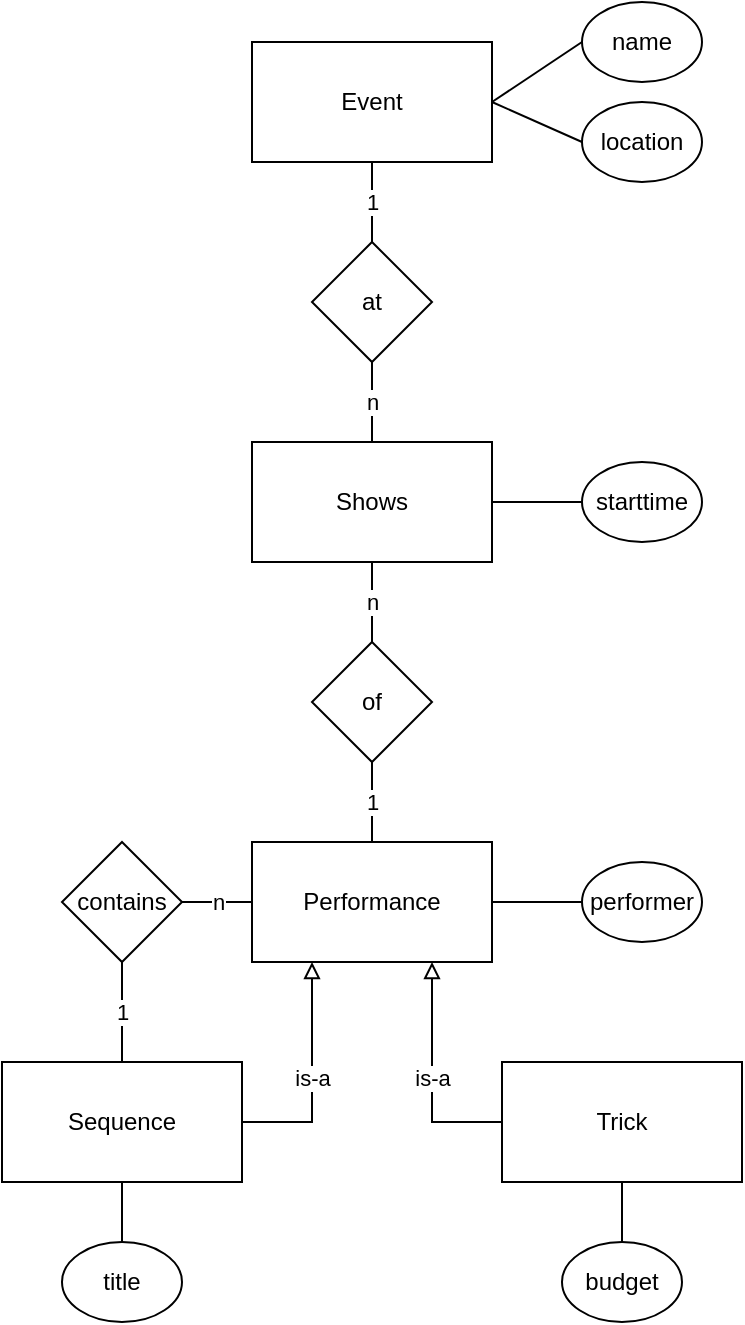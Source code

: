 <mxfile version="18.0.2" type="device"><diagram id="R2lEEEUBdFMjLlhIrx00" name="Page-1"><mxGraphModel dx="1051" dy="682" grid="1" gridSize="10" guides="1" tooltips="1" connect="1" arrows="1" fold="1" page="1" pageScale="1" pageWidth="850" pageHeight="1100" math="0" shadow="0" extFonts="Permanent Marker^https://fonts.googleapis.com/css?family=Permanent+Marker"><root><mxCell id="0"/><mxCell id="1" parent="0"/><mxCell id="LrZ6wzPJ0l4Ao6zBtygf-9" value="1" style="edgeStyle=orthogonalEdgeStyle;rounded=0;orthogonalLoop=1;jettySize=auto;html=1;endArrow=none;endFill=0;" edge="1" parent="1" source="LrZ6wzPJ0l4Ao6zBtygf-2" target="LrZ6wzPJ0l4Ao6zBtygf-5"><mxGeometry relative="1" as="geometry"/></mxCell><mxCell id="LrZ6wzPJ0l4Ao6zBtygf-2" value="Event" style="rounded=0;whiteSpace=wrap;html=1;" vertex="1" parent="1"><mxGeometry x="365" y="40" width="120" height="60" as="geometry"/></mxCell><mxCell id="LrZ6wzPJ0l4Ao6zBtygf-3" value="name" style="ellipse;whiteSpace=wrap;html=1;" vertex="1" parent="1"><mxGeometry x="530" y="20" width="60" height="40" as="geometry"/></mxCell><mxCell id="LrZ6wzPJ0l4Ao6zBtygf-4" value="location" style="ellipse;whiteSpace=wrap;html=1;" vertex="1" parent="1"><mxGeometry x="530" y="70" width="60" height="40" as="geometry"/></mxCell><mxCell id="LrZ6wzPJ0l4Ao6zBtygf-10" value="n" style="edgeStyle=orthogonalEdgeStyle;rounded=0;orthogonalLoop=1;jettySize=auto;html=1;endArrow=none;endFill=0;" edge="1" parent="1" source="LrZ6wzPJ0l4Ao6zBtygf-5" target="LrZ6wzPJ0l4Ao6zBtygf-6"><mxGeometry relative="1" as="geometry"/></mxCell><mxCell id="LrZ6wzPJ0l4Ao6zBtygf-5" value="at" style="rhombus;whiteSpace=wrap;html=1;" vertex="1" parent="1"><mxGeometry x="395" y="140" width="60" height="60" as="geometry"/></mxCell><mxCell id="LrZ6wzPJ0l4Ao6zBtygf-11" value="n" style="edgeStyle=orthogonalEdgeStyle;rounded=0;orthogonalLoop=1;jettySize=auto;html=1;endArrow=none;endFill=0;" edge="1" parent="1" source="LrZ6wzPJ0l4Ao6zBtygf-6" target="LrZ6wzPJ0l4Ao6zBtygf-7"><mxGeometry relative="1" as="geometry"/></mxCell><mxCell id="LrZ6wzPJ0l4Ao6zBtygf-6" value="Shows" style="rounded=0;whiteSpace=wrap;html=1;" vertex="1" parent="1"><mxGeometry x="365" y="240" width="120" height="60" as="geometry"/></mxCell><mxCell id="LrZ6wzPJ0l4Ao6zBtygf-12" value="1" style="edgeStyle=orthogonalEdgeStyle;rounded=0;orthogonalLoop=1;jettySize=auto;html=1;endArrow=none;endFill=0;" edge="1" parent="1" source="LrZ6wzPJ0l4Ao6zBtygf-7" target="LrZ6wzPJ0l4Ao6zBtygf-8"><mxGeometry relative="1" as="geometry"/></mxCell><mxCell id="LrZ6wzPJ0l4Ao6zBtygf-7" value="of" style="rhombus;whiteSpace=wrap;html=1;" vertex="1" parent="1"><mxGeometry x="395" y="340" width="60" height="60" as="geometry"/></mxCell><mxCell id="LrZ6wzPJ0l4Ao6zBtygf-8" value="Performance" style="rounded=0;whiteSpace=wrap;html=1;" vertex="1" parent="1"><mxGeometry x="365" y="440" width="120" height="60" as="geometry"/></mxCell><mxCell id="LrZ6wzPJ0l4Ao6zBtygf-16" value="" style="edgeStyle=orthogonalEdgeStyle;rounded=0;orthogonalLoop=1;jettySize=auto;html=1;endArrow=none;endFill=0;" edge="1" parent="1" source="LrZ6wzPJ0l4Ao6zBtygf-13" target="LrZ6wzPJ0l4Ao6zBtygf-6"><mxGeometry relative="1" as="geometry"/></mxCell><mxCell id="LrZ6wzPJ0l4Ao6zBtygf-13" value="starttime" style="ellipse;whiteSpace=wrap;html=1;" vertex="1" parent="1"><mxGeometry x="530" y="250" width="60" height="40" as="geometry"/></mxCell><mxCell id="LrZ6wzPJ0l4Ao6zBtygf-14" value="" style="endArrow=none;html=1;rounded=0;entryX=1;entryY=0.5;entryDx=0;entryDy=0;exitX=0;exitY=0.5;exitDx=0;exitDy=0;" edge="1" parent="1" source="LrZ6wzPJ0l4Ao6zBtygf-3" target="LrZ6wzPJ0l4Ao6zBtygf-2"><mxGeometry width="50" height="50" relative="1" as="geometry"><mxPoint x="370" y="350" as="sourcePoint"/><mxPoint x="420" y="300" as="targetPoint"/></mxGeometry></mxCell><mxCell id="LrZ6wzPJ0l4Ao6zBtygf-15" value="" style="endArrow=none;html=1;rounded=0;entryX=1;entryY=0.5;entryDx=0;entryDy=0;exitX=0;exitY=0.5;exitDx=0;exitDy=0;" edge="1" parent="1" source="LrZ6wzPJ0l4Ao6zBtygf-4" target="LrZ6wzPJ0l4Ao6zBtygf-2"><mxGeometry width="50" height="50" relative="1" as="geometry"><mxPoint x="540" y="50" as="sourcePoint"/><mxPoint x="495" y="80" as="targetPoint"/></mxGeometry></mxCell><mxCell id="LrZ6wzPJ0l4Ao6zBtygf-19" value="" style="edgeStyle=orthogonalEdgeStyle;rounded=0;orthogonalLoop=1;jettySize=auto;html=1;endArrow=none;endFill=0;" edge="1" parent="1" source="LrZ6wzPJ0l4Ao6zBtygf-18" target="LrZ6wzPJ0l4Ao6zBtygf-8"><mxGeometry relative="1" as="geometry"/></mxCell><mxCell id="LrZ6wzPJ0l4Ao6zBtygf-18" value="performer" style="ellipse;whiteSpace=wrap;html=1;" vertex="1" parent="1"><mxGeometry x="530" y="450" width="60" height="40" as="geometry"/></mxCell><mxCell id="LrZ6wzPJ0l4Ao6zBtygf-26" value="is-a" style="edgeStyle=orthogonalEdgeStyle;rounded=0;orthogonalLoop=1;jettySize=auto;html=1;exitX=0;exitY=0.5;exitDx=0;exitDy=0;entryX=0.75;entryY=1;entryDx=0;entryDy=0;endArrow=block;endFill=0;startArrow=none;startFill=0;" edge="1" parent="1" source="LrZ6wzPJ0l4Ao6zBtygf-20" target="LrZ6wzPJ0l4Ao6zBtygf-8"><mxGeometry relative="1" as="geometry"/></mxCell><mxCell id="LrZ6wzPJ0l4Ao6zBtygf-20" value="Trick" style="rounded=0;whiteSpace=wrap;html=1;" vertex="1" parent="1"><mxGeometry x="490" y="550" width="120" height="60" as="geometry"/></mxCell><mxCell id="LrZ6wzPJ0l4Ao6zBtygf-25" value="is-a" style="edgeStyle=orthogonalEdgeStyle;rounded=0;orthogonalLoop=1;jettySize=auto;html=1;exitX=1;exitY=0.5;exitDx=0;exitDy=0;entryX=0.25;entryY=1;entryDx=0;entryDy=0;endArrow=block;endFill=0;" edge="1" parent="1" source="LrZ6wzPJ0l4Ao6zBtygf-21" target="LrZ6wzPJ0l4Ao6zBtygf-8"><mxGeometry relative="1" as="geometry"/></mxCell><mxCell id="LrZ6wzPJ0l4Ao6zBtygf-21" value="Sequence" style="rounded=0;whiteSpace=wrap;html=1;" vertex="1" parent="1"><mxGeometry x="240" y="550" width="120" height="60" as="geometry"/></mxCell><mxCell id="LrZ6wzPJ0l4Ao6zBtygf-23" value="n" style="edgeStyle=orthogonalEdgeStyle;rounded=0;orthogonalLoop=1;jettySize=auto;html=1;endArrow=none;endFill=0;" edge="1" parent="1" source="LrZ6wzPJ0l4Ao6zBtygf-22" target="LrZ6wzPJ0l4Ao6zBtygf-8"><mxGeometry relative="1" as="geometry"/></mxCell><mxCell id="LrZ6wzPJ0l4Ao6zBtygf-24" value="1" style="edgeStyle=orthogonalEdgeStyle;rounded=0;orthogonalLoop=1;jettySize=auto;html=1;endArrow=none;endFill=0;" edge="1" parent="1" source="LrZ6wzPJ0l4Ao6zBtygf-22" target="LrZ6wzPJ0l4Ao6zBtygf-21"><mxGeometry relative="1" as="geometry"/></mxCell><mxCell id="LrZ6wzPJ0l4Ao6zBtygf-22" value="contains" style="rhombus;whiteSpace=wrap;html=1;" vertex="1" parent="1"><mxGeometry x="270" y="440" width="60" height="60" as="geometry"/></mxCell><mxCell id="LrZ6wzPJ0l4Ao6zBtygf-28" value="" style="edgeStyle=orthogonalEdgeStyle;rounded=0;orthogonalLoop=1;jettySize=auto;html=1;startArrow=none;startFill=0;endArrow=none;endFill=0;" edge="1" parent="1" source="LrZ6wzPJ0l4Ao6zBtygf-27" target="LrZ6wzPJ0l4Ao6zBtygf-20"><mxGeometry relative="1" as="geometry"/></mxCell><mxCell id="LrZ6wzPJ0l4Ao6zBtygf-27" value="budget" style="ellipse;whiteSpace=wrap;html=1;" vertex="1" parent="1"><mxGeometry x="520" y="640" width="60" height="40" as="geometry"/></mxCell><mxCell id="LrZ6wzPJ0l4Ao6zBtygf-30" value="" style="edgeStyle=orthogonalEdgeStyle;rounded=0;orthogonalLoop=1;jettySize=auto;html=1;startArrow=none;startFill=0;endArrow=none;endFill=0;" edge="1" parent="1" source="LrZ6wzPJ0l4Ao6zBtygf-29" target="LrZ6wzPJ0l4Ao6zBtygf-21"><mxGeometry relative="1" as="geometry"/></mxCell><mxCell id="LrZ6wzPJ0l4Ao6zBtygf-29" value="title" style="ellipse;whiteSpace=wrap;html=1;" vertex="1" parent="1"><mxGeometry x="270" y="640" width="60" height="40" as="geometry"/></mxCell></root></mxGraphModel></diagram></mxfile>